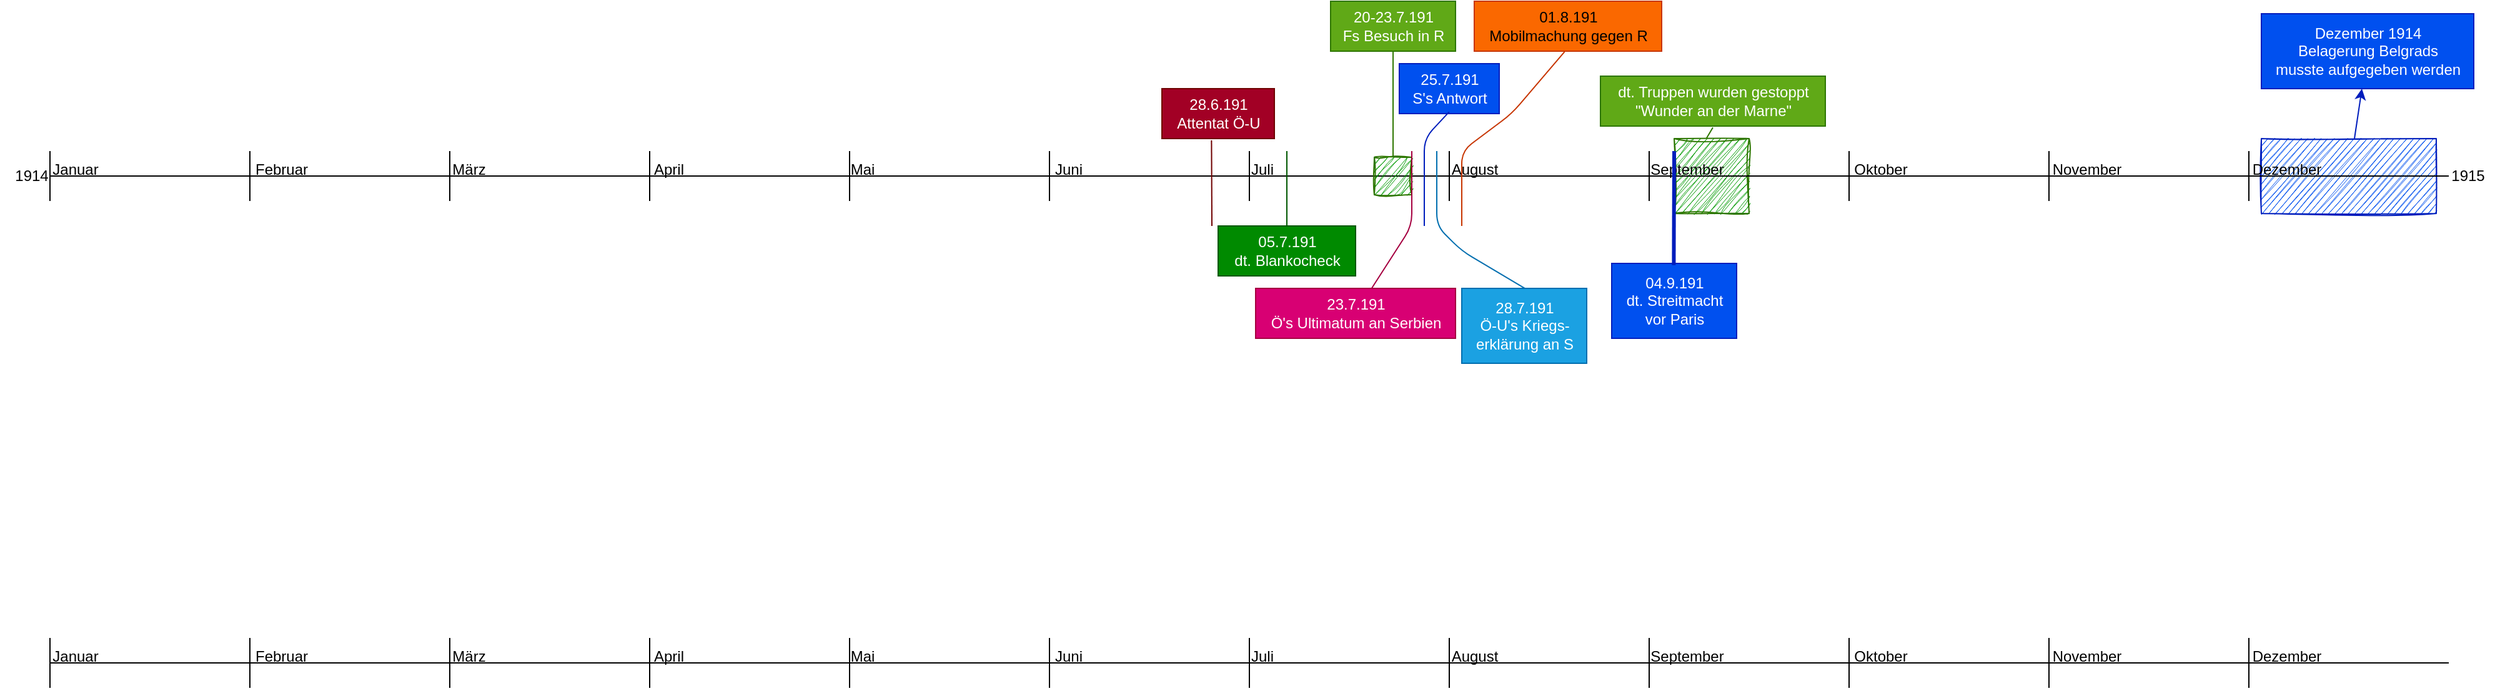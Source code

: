 <mxfile>
    <diagram name="Page-1" id="fo1BGpw5DB3PN5hP9Cfs">
        <mxGraphModel dx="1957" dy="779" grid="1" gridSize="10" guides="1" tooltips="1" connect="1" arrows="1" fold="1" page="1" pageScale="1" pageWidth="827" pageHeight="1169" math="0" shadow="0">
            <root>
                <mxCell id="0"/>
                <mxCell id="1" parent="0"/>
                <mxCell id="51" value="" style="whiteSpace=wrap;html=1;aspect=fixed;fillColor=#009900;fontColor=#ffffff;strokeColor=#2D7600;rounded=0;glass=0;shadow=0;sketch=1;curveFitting=1;jiggle=2;" parent="1" vertex="1">
                    <mxGeometry x="1300" y="280" width="60" height="60" as="geometry"/>
                </mxCell>
                <mxCell id="2" value="" style="group;fillColor=none;rounded=0;" parent="1" vertex="1" connectable="0">
                    <mxGeometry x="-10" y="290" width="1930" height="60" as="geometry"/>
                </mxCell>
                <mxCell id="58" value="" style="rounded=0;whiteSpace=wrap;html=1;shadow=0;glass=0;sketch=1;fillColor=#0050ef;fontColor=#ffffff;strokeColor=#001DBC;" parent="2" vertex="1">
                    <mxGeometry x="1780" y="-10" width="140" height="60" as="geometry"/>
                </mxCell>
                <mxCell id="tAcIfoITzqwSl8Wj9YkG-1" value="" style="endArrow=none;html=1;rounded=0;" parent="2" edge="1">
                    <mxGeometry width="50" height="50" relative="1" as="geometry">
                        <mxPoint x="10" y="20" as="sourcePoint"/>
                        <mxPoint x="1930" y="20" as="targetPoint"/>
                    </mxGeometry>
                </mxCell>
                <mxCell id="tAcIfoITzqwSl8Wj9YkG-3" value="Januar" style="text;html=1;align=center;verticalAlign=middle;resizable=0;points=[];autosize=1;strokeColor=none;fillColor=none;" parent="2" vertex="1">
                    <mxGeometry width="60" height="30" as="geometry"/>
                </mxCell>
                <mxCell id="tAcIfoITzqwSl8Wj9YkG-4" value="" style="endArrow=none;html=1;rounded=0;" parent="2" edge="1">
                    <mxGeometry width="50" height="50" relative="1" as="geometry">
                        <mxPoint x="170" y="40" as="sourcePoint"/>
                        <mxPoint x="170" as="targetPoint"/>
                    </mxGeometry>
                </mxCell>
                <mxCell id="tAcIfoITzqwSl8Wj9YkG-5" value="Februar" style="text;html=1;align=center;verticalAlign=middle;resizable=0;points=[];autosize=1;strokeColor=none;fillColor=none;" parent="2" vertex="1">
                    <mxGeometry x="160" width="70" height="30" as="geometry"/>
                </mxCell>
                <mxCell id="tAcIfoITzqwSl8Wj9YkG-6" value="" style="endArrow=none;html=1;rounded=0;" parent="2" edge="1">
                    <mxGeometry width="50" height="50" relative="1" as="geometry">
                        <mxPoint x="330" y="40" as="sourcePoint"/>
                        <mxPoint x="330" as="targetPoint"/>
                    </mxGeometry>
                </mxCell>
                <mxCell id="tAcIfoITzqwSl8Wj9YkG-7" value="" style="endArrow=none;html=1;rounded=0;" parent="2" edge="1">
                    <mxGeometry width="50" height="50" relative="1" as="geometry">
                        <mxPoint x="490" y="40" as="sourcePoint"/>
                        <mxPoint x="490" as="targetPoint"/>
                    </mxGeometry>
                </mxCell>
                <mxCell id="tAcIfoITzqwSl8Wj9YkG-8" value="" style="endArrow=none;html=1;rounded=0;" parent="2" edge="1">
                    <mxGeometry width="50" height="50" relative="1" as="geometry">
                        <mxPoint x="650" y="40" as="sourcePoint"/>
                        <mxPoint x="650" as="targetPoint"/>
                    </mxGeometry>
                </mxCell>
                <mxCell id="tAcIfoITzqwSl8Wj9YkG-9" value="" style="endArrow=none;html=1;rounded=0;" parent="2" edge="1">
                    <mxGeometry width="50" height="50" relative="1" as="geometry">
                        <mxPoint x="810" y="40" as="sourcePoint"/>
                        <mxPoint x="810" as="targetPoint"/>
                    </mxGeometry>
                </mxCell>
                <mxCell id="tAcIfoITzqwSl8Wj9YkG-10" value="" style="endArrow=none;html=1;rounded=0;" parent="2" edge="1">
                    <mxGeometry width="50" height="50" relative="1" as="geometry">
                        <mxPoint x="970" y="40" as="sourcePoint"/>
                        <mxPoint x="970" as="targetPoint"/>
                    </mxGeometry>
                </mxCell>
                <mxCell id="tAcIfoITzqwSl8Wj9YkG-11" value="" style="endArrow=none;html=1;rounded=0;" parent="2" edge="1">
                    <mxGeometry width="50" height="50" relative="1" as="geometry">
                        <mxPoint x="1130" y="40" as="sourcePoint"/>
                        <mxPoint x="1130" as="targetPoint"/>
                    </mxGeometry>
                </mxCell>
                <mxCell id="tAcIfoITzqwSl8Wj9YkG-12" value="" style="endArrow=none;html=1;rounded=0;" parent="2" edge="1">
                    <mxGeometry width="50" height="50" relative="1" as="geometry">
                        <mxPoint x="1290" y="40" as="sourcePoint"/>
                        <mxPoint x="1290" as="targetPoint"/>
                    </mxGeometry>
                </mxCell>
                <mxCell id="tAcIfoITzqwSl8Wj9YkG-13" value="" style="endArrow=none;html=1;rounded=0;" parent="2" edge="1">
                    <mxGeometry width="50" height="50" relative="1" as="geometry">
                        <mxPoint x="1450" y="40" as="sourcePoint"/>
                        <mxPoint x="1450" as="targetPoint"/>
                    </mxGeometry>
                </mxCell>
                <mxCell id="tAcIfoITzqwSl8Wj9YkG-14" value="März" style="text;html=1;align=center;verticalAlign=middle;resizable=0;points=[];autosize=1;strokeColor=none;fillColor=none;" parent="2" vertex="1">
                    <mxGeometry x="320" width="50" height="30" as="geometry"/>
                </mxCell>
                <mxCell id="tAcIfoITzqwSl8Wj9YkG-15" value="April" style="text;html=1;align=center;verticalAlign=middle;resizable=0;points=[];autosize=1;strokeColor=none;fillColor=none;" parent="2" vertex="1">
                    <mxGeometry x="480" width="50" height="30" as="geometry"/>
                </mxCell>
                <mxCell id="tAcIfoITzqwSl8Wj9YkG-16" value="Mai" style="text;html=1;align=center;verticalAlign=middle;resizable=0;points=[];autosize=1;strokeColor=none;fillColor=none;" parent="2" vertex="1">
                    <mxGeometry x="640" width="40" height="30" as="geometry"/>
                </mxCell>
                <mxCell id="tAcIfoITzqwSl8Wj9YkG-17" value="Juni" style="text;html=1;align=center;verticalAlign=middle;resizable=0;points=[];autosize=1;strokeColor=none;fillColor=none;" parent="2" vertex="1">
                    <mxGeometry x="800" width="50" height="30" as="geometry"/>
                </mxCell>
                <mxCell id="tAcIfoITzqwSl8Wj9YkG-18" value="Juli" style="text;html=1;align=center;verticalAlign=middle;resizable=0;points=[];autosize=1;strokeColor=none;fillColor=none;" parent="2" vertex="1">
                    <mxGeometry x="960" width="40" height="30" as="geometry"/>
                </mxCell>
                <mxCell id="tAcIfoITzqwSl8Wj9YkG-19" value="August" style="text;html=1;align=center;verticalAlign=middle;resizable=0;points=[];autosize=1;strokeColor=none;fillColor=none;" parent="2" vertex="1">
                    <mxGeometry x="1120" width="60" height="30" as="geometry"/>
                </mxCell>
                <mxCell id="tAcIfoITzqwSl8Wj9YkG-20" value="September" style="text;html=1;align=center;verticalAlign=middle;resizable=0;points=[];autosize=1;strokeColor=none;fillColor=none;" parent="2" vertex="1">
                    <mxGeometry x="1280" width="80" height="30" as="geometry"/>
                </mxCell>
                <mxCell id="tAcIfoITzqwSl8Wj9YkG-21" value="Oktober" style="text;html=1;align=center;verticalAlign=middle;resizable=0;points=[];autosize=1;strokeColor=none;fillColor=none;" parent="2" vertex="1">
                    <mxGeometry x="1440" width="70" height="30" as="geometry"/>
                </mxCell>
                <mxCell id="tAcIfoITzqwSl8Wj9YkG-22" value="" style="endArrow=none;html=1;rounded=0;" parent="2" edge="1">
                    <mxGeometry width="50" height="50" relative="1" as="geometry">
                        <mxPoint x="1610" y="40" as="sourcePoint"/>
                        <mxPoint x="1610" as="targetPoint"/>
                    </mxGeometry>
                </mxCell>
                <mxCell id="tAcIfoITzqwSl8Wj9YkG-23" value="November" style="text;html=1;align=center;verticalAlign=middle;resizable=0;points=[];autosize=1;strokeColor=none;fillColor=none;" parent="2" vertex="1">
                    <mxGeometry x="1600" width="80" height="30" as="geometry"/>
                </mxCell>
                <mxCell id="tAcIfoITzqwSl8Wj9YkG-24" value="" style="endArrow=none;html=1;rounded=0;" parent="2" edge="1">
                    <mxGeometry width="50" height="50" relative="1" as="geometry">
                        <mxPoint x="1770" y="40" as="sourcePoint"/>
                        <mxPoint x="1770" as="targetPoint"/>
                    </mxGeometry>
                </mxCell>
                <mxCell id="tAcIfoITzqwSl8Wj9YkG-25" value="Dezember" style="text;html=1;align=center;verticalAlign=middle;resizable=0;points=[];autosize=1;strokeColor=none;fillColor=none;" parent="2" vertex="1">
                    <mxGeometry x="1760" width="80" height="30" as="geometry"/>
                </mxCell>
                <mxCell id="tAcIfoITzqwSl8Wj9YkG-27" value="" style="endArrow=none;html=1;rounded=0;" parent="2" edge="1">
                    <mxGeometry width="50" height="50" relative="1" as="geometry">
                        <mxPoint x="10" y="40" as="sourcePoint"/>
                        <mxPoint x="10" as="targetPoint"/>
                    </mxGeometry>
                </mxCell>
                <mxCell id="35" value="" style="whiteSpace=wrap;html=1;aspect=fixed;fillColor=#009900;fontColor=#ffffff;strokeColor=#2D7600;sketch=1;curveFitting=1;jiggle=2;fillStyle=auto;" parent="2" vertex="1">
                    <mxGeometry x="1070" y="5" width="30" height="30" as="geometry"/>
                </mxCell>
                <mxCell id="3" value="" style="group" parent="1" vertex="1" connectable="0">
                    <mxGeometry x="-10" y="680" width="1930" height="40" as="geometry"/>
                </mxCell>
                <mxCell id="4" value="" style="endArrow=none;html=1;rounded=0;" parent="3" edge="1">
                    <mxGeometry width="50" height="50" relative="1" as="geometry">
                        <mxPoint x="10" y="20" as="sourcePoint"/>
                        <mxPoint x="1930" y="20" as="targetPoint"/>
                    </mxGeometry>
                </mxCell>
                <mxCell id="5" value="Januar" style="text;html=1;align=center;verticalAlign=middle;resizable=0;points=[];autosize=1;strokeColor=none;fillColor=none;" parent="3" vertex="1">
                    <mxGeometry width="60" height="30" as="geometry"/>
                </mxCell>
                <mxCell id="6" value="" style="endArrow=none;html=1;rounded=0;" parent="3" edge="1">
                    <mxGeometry width="50" height="50" relative="1" as="geometry">
                        <mxPoint x="170" y="40" as="sourcePoint"/>
                        <mxPoint x="170" as="targetPoint"/>
                    </mxGeometry>
                </mxCell>
                <mxCell id="7" value="Februar" style="text;html=1;align=center;verticalAlign=middle;resizable=0;points=[];autosize=1;strokeColor=none;fillColor=none;" parent="3" vertex="1">
                    <mxGeometry x="160" width="70" height="30" as="geometry"/>
                </mxCell>
                <mxCell id="8" value="" style="endArrow=none;html=1;rounded=0;" parent="3" edge="1">
                    <mxGeometry width="50" height="50" relative="1" as="geometry">
                        <mxPoint x="330" y="40" as="sourcePoint"/>
                        <mxPoint x="330" as="targetPoint"/>
                    </mxGeometry>
                </mxCell>
                <mxCell id="9" value="" style="endArrow=none;html=1;rounded=0;" parent="3" edge="1">
                    <mxGeometry width="50" height="50" relative="1" as="geometry">
                        <mxPoint x="490" y="40" as="sourcePoint"/>
                        <mxPoint x="490" as="targetPoint"/>
                    </mxGeometry>
                </mxCell>
                <mxCell id="10" value="" style="endArrow=none;html=1;rounded=0;" parent="3" edge="1">
                    <mxGeometry width="50" height="50" relative="1" as="geometry">
                        <mxPoint x="650" y="40" as="sourcePoint"/>
                        <mxPoint x="650" as="targetPoint"/>
                    </mxGeometry>
                </mxCell>
                <mxCell id="11" value="" style="endArrow=none;html=1;rounded=0;" parent="3" edge="1">
                    <mxGeometry width="50" height="50" relative="1" as="geometry">
                        <mxPoint x="810" y="40" as="sourcePoint"/>
                        <mxPoint x="810" as="targetPoint"/>
                    </mxGeometry>
                </mxCell>
                <mxCell id="12" value="" style="endArrow=none;html=1;rounded=0;" parent="3" edge="1">
                    <mxGeometry width="50" height="50" relative="1" as="geometry">
                        <mxPoint x="970" y="40" as="sourcePoint"/>
                        <mxPoint x="970" as="targetPoint"/>
                    </mxGeometry>
                </mxCell>
                <mxCell id="13" value="" style="endArrow=none;html=1;rounded=0;" parent="3" edge="1">
                    <mxGeometry width="50" height="50" relative="1" as="geometry">
                        <mxPoint x="1130" y="40" as="sourcePoint"/>
                        <mxPoint x="1130" as="targetPoint"/>
                    </mxGeometry>
                </mxCell>
                <mxCell id="14" value="" style="endArrow=none;html=1;rounded=0;" parent="3" edge="1">
                    <mxGeometry width="50" height="50" relative="1" as="geometry">
                        <mxPoint x="1290" y="40" as="sourcePoint"/>
                        <mxPoint x="1290" as="targetPoint"/>
                    </mxGeometry>
                </mxCell>
                <mxCell id="15" value="" style="endArrow=none;html=1;rounded=0;" parent="3" edge="1">
                    <mxGeometry width="50" height="50" relative="1" as="geometry">
                        <mxPoint x="1450" y="40" as="sourcePoint"/>
                        <mxPoint x="1450" as="targetPoint"/>
                    </mxGeometry>
                </mxCell>
                <mxCell id="16" value="März" style="text;html=1;align=center;verticalAlign=middle;resizable=0;points=[];autosize=1;strokeColor=none;fillColor=none;" parent="3" vertex="1">
                    <mxGeometry x="320" width="50" height="30" as="geometry"/>
                </mxCell>
                <mxCell id="17" value="April" style="text;html=1;align=center;verticalAlign=middle;resizable=0;points=[];autosize=1;strokeColor=none;fillColor=none;" parent="3" vertex="1">
                    <mxGeometry x="480" width="50" height="30" as="geometry"/>
                </mxCell>
                <mxCell id="18" value="Mai" style="text;html=1;align=center;verticalAlign=middle;resizable=0;points=[];autosize=1;strokeColor=none;fillColor=none;" parent="3" vertex="1">
                    <mxGeometry x="640" width="40" height="30" as="geometry"/>
                </mxCell>
                <mxCell id="19" value="Juni" style="text;html=1;align=center;verticalAlign=middle;resizable=0;points=[];autosize=1;strokeColor=none;fillColor=none;" parent="3" vertex="1">
                    <mxGeometry x="800" width="50" height="30" as="geometry"/>
                </mxCell>
                <mxCell id="20" value="Juli" style="text;html=1;align=center;verticalAlign=middle;resizable=0;points=[];autosize=1;strokeColor=none;fillColor=none;" parent="3" vertex="1">
                    <mxGeometry x="960" width="40" height="30" as="geometry"/>
                </mxCell>
                <mxCell id="21" value="August" style="text;html=1;align=center;verticalAlign=middle;resizable=0;points=[];autosize=1;strokeColor=none;fillColor=none;" parent="3" vertex="1">
                    <mxGeometry x="1120" width="60" height="30" as="geometry"/>
                </mxCell>
                <mxCell id="22" value="September" style="text;html=1;align=center;verticalAlign=middle;resizable=0;points=[];autosize=1;strokeColor=none;fillColor=none;" parent="3" vertex="1">
                    <mxGeometry x="1280" width="80" height="30" as="geometry"/>
                </mxCell>
                <mxCell id="23" value="Oktober" style="text;html=1;align=center;verticalAlign=middle;resizable=0;points=[];autosize=1;strokeColor=none;fillColor=none;" parent="3" vertex="1">
                    <mxGeometry x="1440" width="70" height="30" as="geometry"/>
                </mxCell>
                <mxCell id="24" value="" style="endArrow=none;html=1;rounded=0;" parent="3" edge="1">
                    <mxGeometry width="50" height="50" relative="1" as="geometry">
                        <mxPoint x="1610" y="40" as="sourcePoint"/>
                        <mxPoint x="1610" as="targetPoint"/>
                    </mxGeometry>
                </mxCell>
                <mxCell id="25" value="November" style="text;html=1;align=center;verticalAlign=middle;resizable=0;points=[];autosize=1;strokeColor=none;fillColor=none;" parent="3" vertex="1">
                    <mxGeometry x="1600" width="80" height="30" as="geometry"/>
                </mxCell>
                <mxCell id="26" value="" style="endArrow=none;html=1;rounded=0;" parent="3" edge="1">
                    <mxGeometry width="50" height="50" relative="1" as="geometry">
                        <mxPoint x="1770" y="40" as="sourcePoint"/>
                        <mxPoint x="1770" as="targetPoint"/>
                    </mxGeometry>
                </mxCell>
                <mxCell id="27" value="Dezember" style="text;html=1;align=center;verticalAlign=middle;resizable=0;points=[];autosize=1;strokeColor=none;fillColor=none;" parent="3" vertex="1">
                    <mxGeometry x="1760" width="80" height="30" as="geometry"/>
                </mxCell>
                <mxCell id="28" value="" style="endArrow=none;html=1;rounded=0;" parent="3" edge="1">
                    <mxGeometry width="50" height="50" relative="1" as="geometry">
                        <mxPoint x="10" y="40" as="sourcePoint"/>
                        <mxPoint x="10" as="targetPoint"/>
                    </mxGeometry>
                </mxCell>
                <mxCell id="30" value="" style="endArrow=none;html=1;fillColor=#a20025;strokeColor=#6F0000;entryX=0.441;entryY=1.033;entryDx=0;entryDy=0;entryPerimeter=0;" parent="1" target="31" edge="1">
                    <mxGeometry width="50" height="50" relative="1" as="geometry">
                        <mxPoint x="930" y="350" as="sourcePoint"/>
                        <mxPoint x="930" y="290" as="targetPoint"/>
                    </mxGeometry>
                </mxCell>
                <mxCell id="31" value="28.6.191&lt;br&gt;Attentat Ö-U" style="text;html=1;align=center;verticalAlign=middle;resizable=0;points=[];autosize=1;strokeColor=#6F0000;fillColor=#a20025;fontColor=#ffffff;" parent="1" vertex="1">
                    <mxGeometry x="890" y="240" width="90" height="40" as="geometry"/>
                </mxCell>
                <mxCell id="32" value="" style="endArrow=none;html=1;fillColor=#008a00;strokeColor=#005700;exitX=0.5;exitY=0;exitDx=0;exitDy=0;exitPerimeter=0;" parent="1" source="33" edge="1">
                    <mxGeometry width="50" height="50" relative="1" as="geometry">
                        <mxPoint x="990" y="350" as="sourcePoint"/>
                        <mxPoint x="990" y="290" as="targetPoint"/>
                    </mxGeometry>
                </mxCell>
                <mxCell id="33" value="05.7.191&lt;br&gt;dt. Blankocheck" style="text;html=1;align=center;verticalAlign=middle;resizable=0;points=[];autosize=1;strokeColor=#005700;fillColor=#008a00;fontColor=#ffffff;" parent="1" vertex="1">
                    <mxGeometry x="935" y="350" width="110" height="40" as="geometry"/>
                </mxCell>
                <mxCell id="37" value="20-23.7.191&lt;br&gt;Fs Besuch in R" style="text;html=1;align=center;verticalAlign=middle;resizable=0;points=[];autosize=1;strokeColor=#2D7600;fillColor=#60a917;fontColor=#ffffff;" parent="1" vertex="1">
                    <mxGeometry x="1025" y="170" width="100" height="40" as="geometry"/>
                </mxCell>
                <mxCell id="38" value="" style="endArrow=none;html=1;exitX=0.5;exitY=0;exitDx=0;exitDy=0;fillColor=#60a917;strokeColor=#2D7600;" parent="1" source="35" target="37" edge="1">
                    <mxGeometry width="50" height="50" relative="1" as="geometry">
                        <mxPoint x="1050" y="340" as="sourcePoint"/>
                        <mxPoint x="1100" y="290" as="targetPoint"/>
                    </mxGeometry>
                </mxCell>
                <mxCell id="40" value="23.7.191&lt;br&gt;Ö's Ultimatum an Serbien" style="text;html=1;align=center;verticalAlign=middle;resizable=0;points=[];autosize=1;strokeColor=#A50040;fillColor=#d80073;fontColor=#ffffff;" parent="1" vertex="1">
                    <mxGeometry x="965" y="400" width="160" height="40" as="geometry"/>
                </mxCell>
                <mxCell id="39" value="" style="endArrow=none;html=1;fillColor=#d80073;strokeColor=#A50040;" parent="1" target="40" edge="1">
                    <mxGeometry width="50" height="50" relative="1" as="geometry">
                        <mxPoint x="1090" y="290" as="sourcePoint"/>
                        <mxPoint x="1110" y="360" as="targetPoint"/>
                        <Array as="points">
                            <mxPoint x="1090" y="350"/>
                        </Array>
                    </mxGeometry>
                </mxCell>
                <mxCell id="42" value="25.7.191&lt;br&gt;S's Antwort" style="text;html=1;align=center;verticalAlign=middle;resizable=0;points=[];autosize=1;strokeColor=#001DBC;fillColor=#0050ef;fontColor=#ffffff;" parent="1" vertex="1">
                    <mxGeometry x="1080" y="220" width="80" height="40" as="geometry"/>
                </mxCell>
                <mxCell id="43" value="" style="endArrow=none;html=1;fillColor=#0050ef;strokeColor=#001DBC;entryX=0.498;entryY=0.967;entryDx=0;entryDy=0;entryPerimeter=0;" parent="1" target="42" edge="1">
                    <mxGeometry width="50" height="50" relative="1" as="geometry">
                        <mxPoint x="1100" y="350" as="sourcePoint"/>
                        <mxPoint x="1100" y="300" as="targetPoint"/>
                        <Array as="points">
                            <mxPoint x="1100" y="280"/>
                        </Array>
                    </mxGeometry>
                </mxCell>
                <mxCell id="44" value="" style="endArrow=none;html=1;exitX=0.525;exitY=0.019;exitDx=0;exitDy=0;exitPerimeter=0;fillColor=#1ba1e2;strokeColor=#006EAF;" parent="1" source="45" edge="1">
                    <mxGeometry width="50" height="50" relative="1" as="geometry">
                        <mxPoint x="1110" y="350" as="sourcePoint"/>
                        <mxPoint x="1110" y="290" as="targetPoint"/>
                        <Array as="points">
                            <mxPoint x="1130" y="370"/>
                            <mxPoint x="1110" y="350"/>
                        </Array>
                    </mxGeometry>
                </mxCell>
                <mxCell id="45" value="28.7.191&lt;br&gt;Ö-U's Kriegs-&lt;br&gt;erklärung an S" style="text;html=1;align=center;verticalAlign=middle;resizable=0;points=[];autosize=1;strokeColor=#006EAF;fillColor=#1ba1e2;fontColor=#ffffff;" parent="1" vertex="1">
                    <mxGeometry x="1130" y="400" width="100" height="60" as="geometry"/>
                </mxCell>
                <mxCell id="47" value="" style="endArrow=none;html=1;entryX=0.482;entryY=1.01;entryDx=0;entryDy=0;entryPerimeter=0;fillColor=#fa6800;strokeColor=#C73500;" parent="1" target="48" edge="1">
                    <mxGeometry width="50" height="50" relative="1" as="geometry">
                        <mxPoint x="1130" y="350" as="sourcePoint"/>
                        <mxPoint x="1130" y="290" as="targetPoint"/>
                        <Array as="points">
                            <mxPoint x="1130" y="290"/>
                            <mxPoint x="1170" y="260"/>
                        </Array>
                    </mxGeometry>
                </mxCell>
                <mxCell id="48" value="01.8.191&lt;br&gt;Mobilmachung gegen R" style="text;html=1;align=center;verticalAlign=middle;resizable=0;points=[];autosize=1;strokeColor=#C73500;fillColor=#fa6800;fontColor=#000000;" parent="1" vertex="1">
                    <mxGeometry x="1140" y="170" width="150" height="40" as="geometry"/>
                </mxCell>
                <mxCell id="50" value="04.9.191&lt;br&gt;dt. Streitmacht&lt;br&gt;vor Paris" style="text;html=1;align=center;verticalAlign=middle;resizable=0;points=[];autosize=1;strokeColor=#001DBC;fillColor=#0050ef;fontColor=#ffffff;" parent="1" vertex="1">
                    <mxGeometry x="1250" y="380" width="100" height="60" as="geometry"/>
                </mxCell>
                <mxCell id="49" value="" style="endArrow=none;html=1;fillColor=#0050ef;strokeColor=#001DBC;exitX=0.497;exitY=0.023;exitDx=0;exitDy=0;exitPerimeter=0;strokeWidth=3;" parent="1" source="50" edge="1">
                    <mxGeometry width="50" height="50" relative="1" as="geometry">
                        <mxPoint x="1300" y="350" as="sourcePoint"/>
                        <mxPoint x="1300" y="290" as="targetPoint"/>
                    </mxGeometry>
                </mxCell>
                <mxCell id="53" value="dt. Truppen wurden gestoppt&lt;br&gt;&quot;Wunder an der Marne&quot;" style="text;html=1;align=center;verticalAlign=middle;resizable=0;points=[];autosize=1;strokeColor=#2D7600;fillColor=#60a917;fontColor=#ffffff;" parent="1" vertex="1">
                    <mxGeometry x="1241" y="230" width="180" height="40" as="geometry"/>
                </mxCell>
                <mxCell id="54" value="" style="endArrow=none;html=1;exitX=0.429;exitY=0;exitDx=0;exitDy=0;exitPerimeter=0;entryX=0.5;entryY=1.027;entryDx=0;entryDy=0;entryPerimeter=0;fillColor=#60a917;strokeColor=#2D7600;" parent="1" source="51" target="53" edge="1">
                    <mxGeometry width="50" height="50" relative="1" as="geometry">
                        <mxPoint x="1310" y="290" as="sourcePoint"/>
                        <mxPoint x="1360" y="240" as="targetPoint"/>
                    </mxGeometry>
                </mxCell>
                <mxCell id="59" value="Dezember 1914&lt;br&gt;Belagerung Belgrads&lt;br&gt;musste aufgegeben werden" style="text;html=1;align=center;verticalAlign=middle;resizable=0;points=[];autosize=1;strokeColor=#001DBC;fillColor=#0050ef;fontColor=#ffffff;" parent="1" vertex="1">
                    <mxGeometry x="1770" y="180" width="170" height="60" as="geometry"/>
                </mxCell>
                <mxCell id="60" style="edgeStyle=none;html=1;fillColor=#0050ef;strokeColor=#001DBC;" parent="1" source="58" target="59" edge="1">
                    <mxGeometry relative="1" as="geometry"/>
                </mxCell>
                <mxCell id="61" value="1915" style="text;html=1;align=center;verticalAlign=middle;resizable=0;points=[];autosize=1;strokeColor=none;fillColor=none;" parent="1" vertex="1">
                    <mxGeometry x="1910" y="295" width="50" height="30" as="geometry"/>
                </mxCell>
                <mxCell id="62" value="1914" style="text;html=1;align=center;verticalAlign=middle;resizable=0;points=[];autosize=1;strokeColor=none;fillColor=none;" parent="1" vertex="1">
                    <mxGeometry x="-40" y="295" width="50" height="30" as="geometry"/>
                </mxCell>
            </root>
        </mxGraphModel>
    </diagram>
</mxfile>